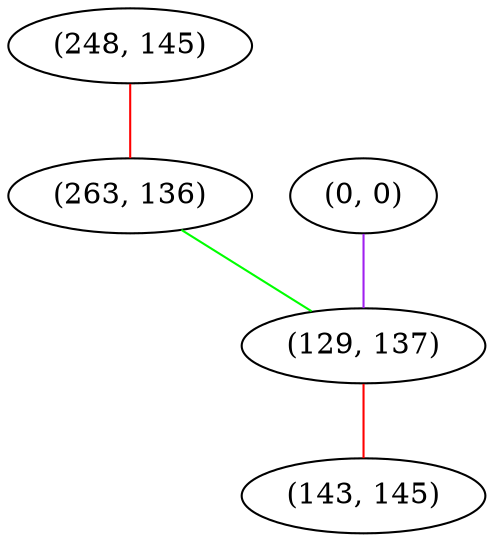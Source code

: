 graph "" {
"(248, 145)";
"(0, 0)";
"(263, 136)";
"(129, 137)";
"(143, 145)";
"(248, 145)" -- "(263, 136)"  [color=red, key=0, weight=1];
"(0, 0)" -- "(129, 137)"  [color=purple, key=0, weight=4];
"(263, 136)" -- "(129, 137)"  [color=green, key=0, weight=2];
"(129, 137)" -- "(143, 145)"  [color=red, key=0, weight=1];
}
